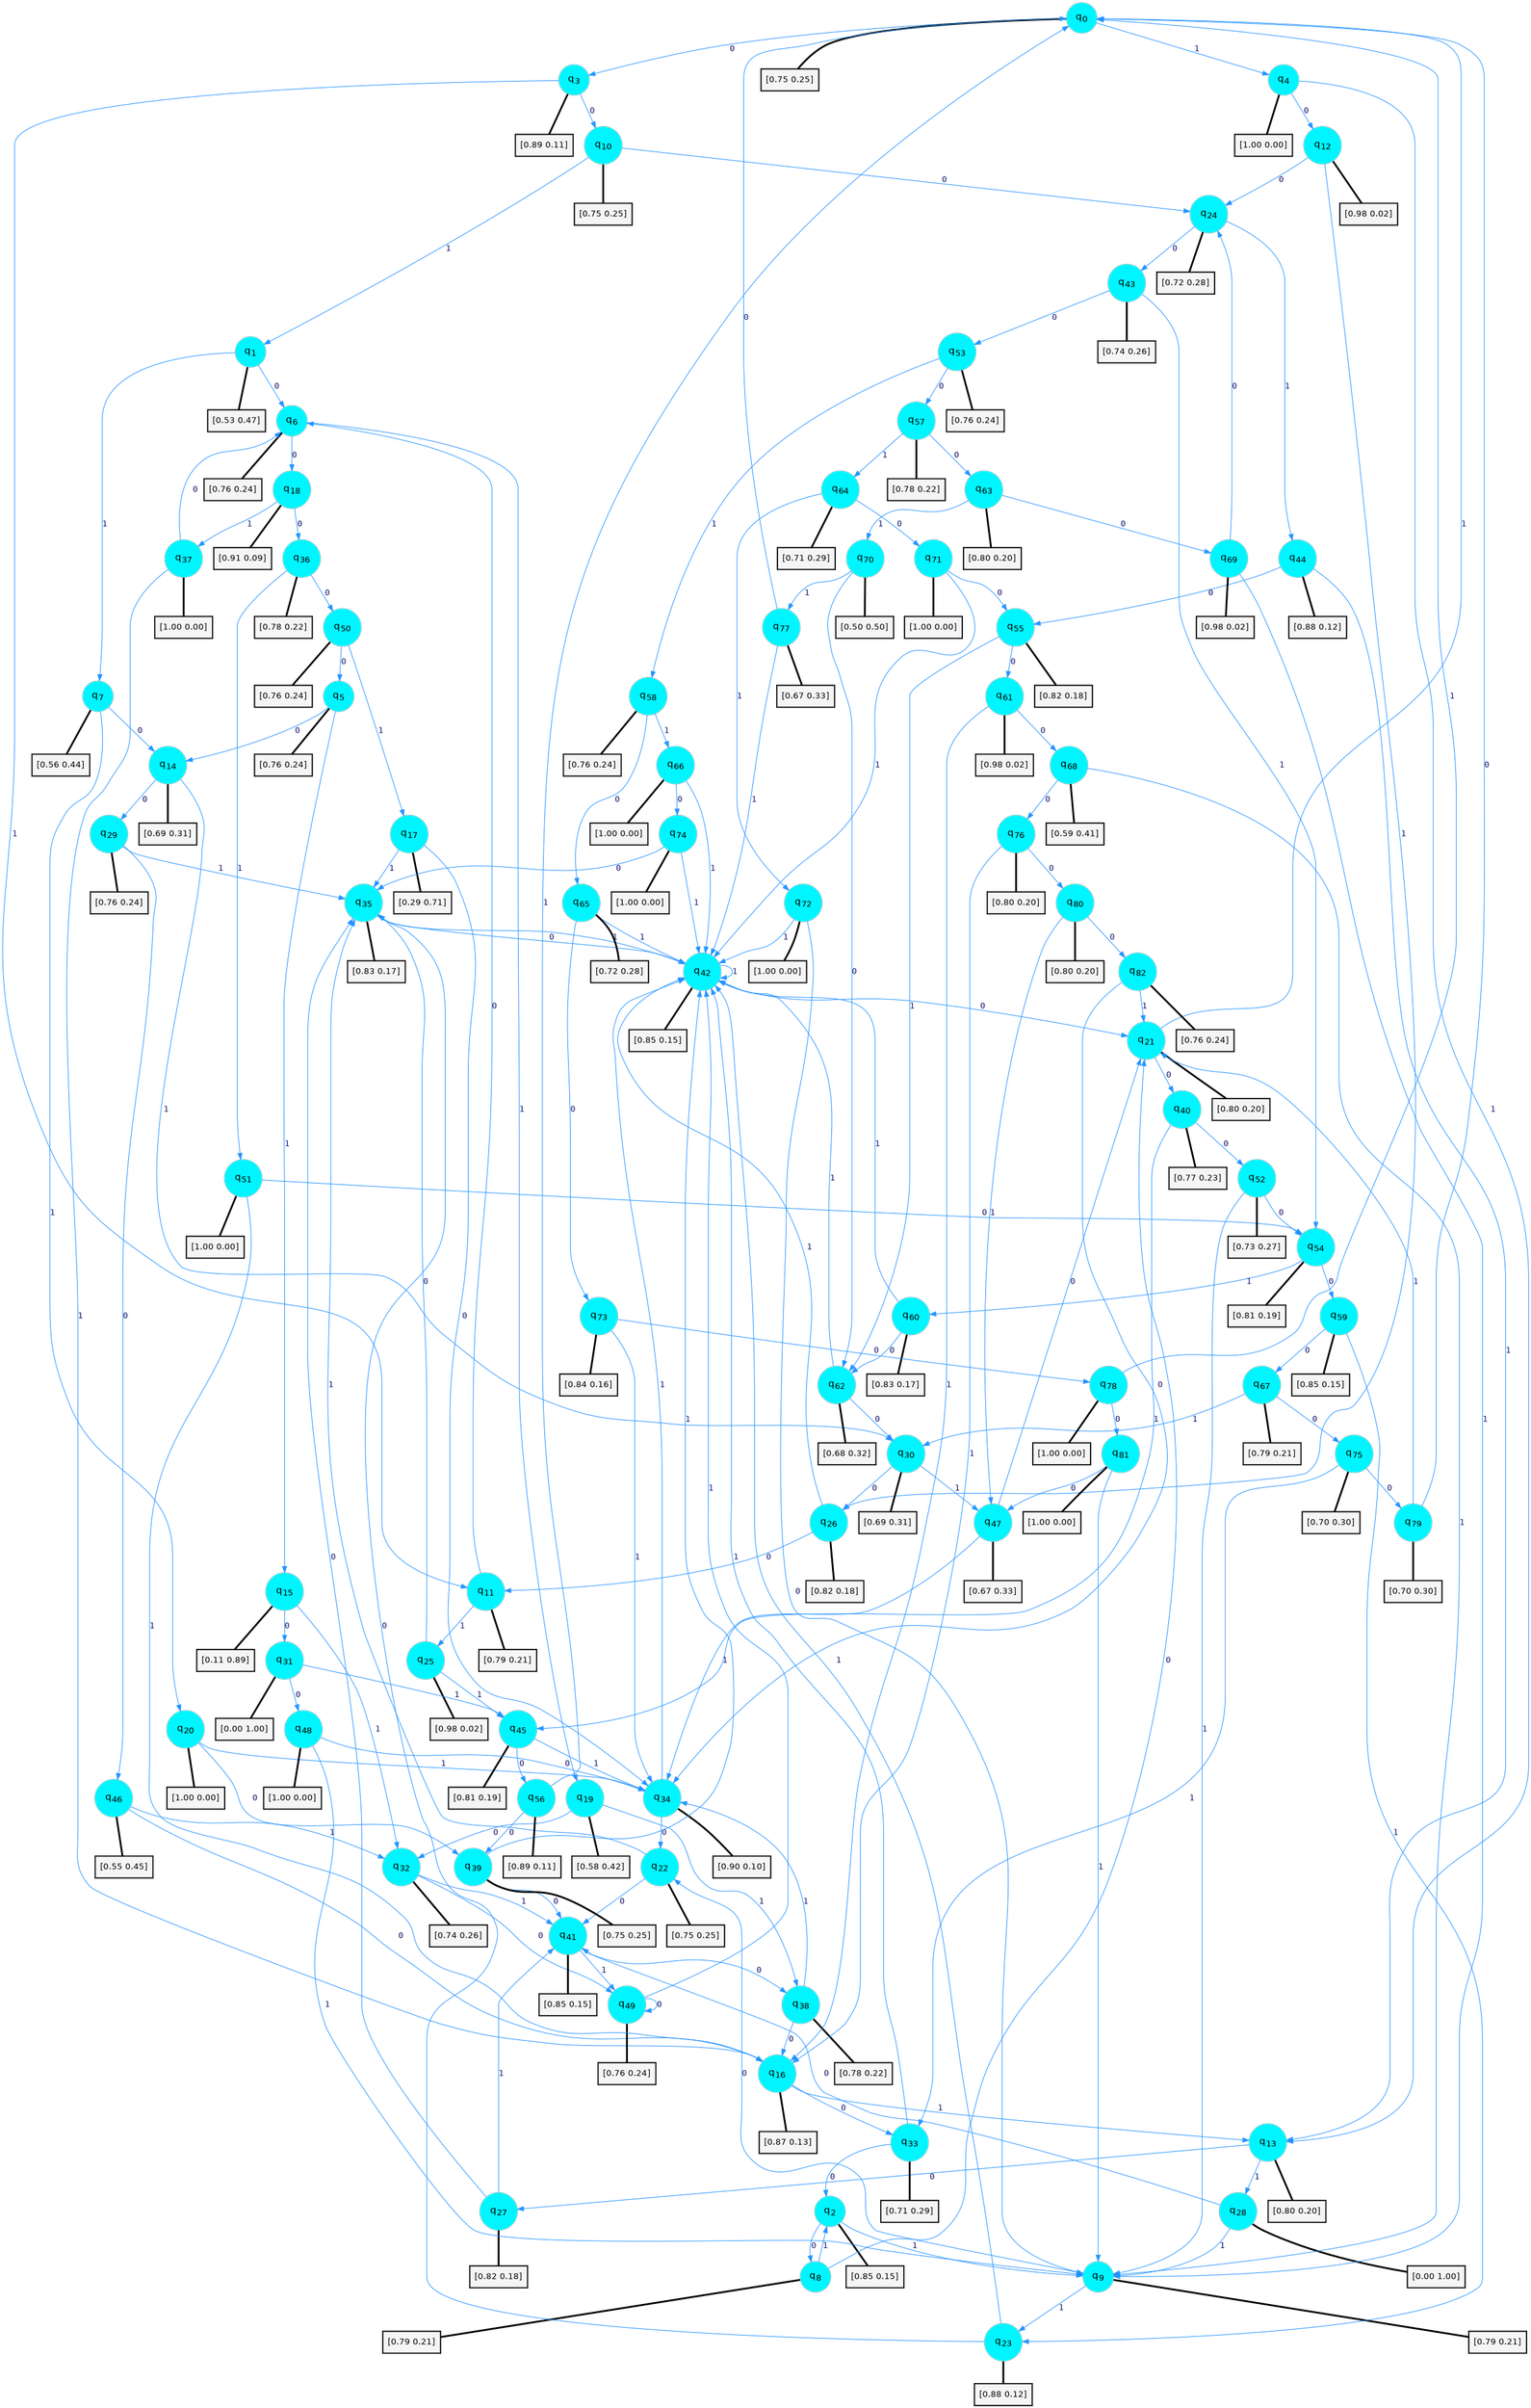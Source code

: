 digraph G {
graph [
bgcolor=transparent, dpi=300, rankdir=TD, size="40,25"];
node [
color=gray, fillcolor=turquoise1, fontcolor=black, fontname=Helvetica, fontsize=16, fontweight=bold, shape=circle, style=filled];
edge [
arrowsize=1, color=dodgerblue1, fontcolor=midnightblue, fontname=courier, fontweight=bold, penwidth=1, style=solid, weight=20];
0[label=<q<SUB>0</SUB>>];
1[label=<q<SUB>1</SUB>>];
2[label=<q<SUB>2</SUB>>];
3[label=<q<SUB>3</SUB>>];
4[label=<q<SUB>4</SUB>>];
5[label=<q<SUB>5</SUB>>];
6[label=<q<SUB>6</SUB>>];
7[label=<q<SUB>7</SUB>>];
8[label=<q<SUB>8</SUB>>];
9[label=<q<SUB>9</SUB>>];
10[label=<q<SUB>10</SUB>>];
11[label=<q<SUB>11</SUB>>];
12[label=<q<SUB>12</SUB>>];
13[label=<q<SUB>13</SUB>>];
14[label=<q<SUB>14</SUB>>];
15[label=<q<SUB>15</SUB>>];
16[label=<q<SUB>16</SUB>>];
17[label=<q<SUB>17</SUB>>];
18[label=<q<SUB>18</SUB>>];
19[label=<q<SUB>19</SUB>>];
20[label=<q<SUB>20</SUB>>];
21[label=<q<SUB>21</SUB>>];
22[label=<q<SUB>22</SUB>>];
23[label=<q<SUB>23</SUB>>];
24[label=<q<SUB>24</SUB>>];
25[label=<q<SUB>25</SUB>>];
26[label=<q<SUB>26</SUB>>];
27[label=<q<SUB>27</SUB>>];
28[label=<q<SUB>28</SUB>>];
29[label=<q<SUB>29</SUB>>];
30[label=<q<SUB>30</SUB>>];
31[label=<q<SUB>31</SUB>>];
32[label=<q<SUB>32</SUB>>];
33[label=<q<SUB>33</SUB>>];
34[label=<q<SUB>34</SUB>>];
35[label=<q<SUB>35</SUB>>];
36[label=<q<SUB>36</SUB>>];
37[label=<q<SUB>37</SUB>>];
38[label=<q<SUB>38</SUB>>];
39[label=<q<SUB>39</SUB>>];
40[label=<q<SUB>40</SUB>>];
41[label=<q<SUB>41</SUB>>];
42[label=<q<SUB>42</SUB>>];
43[label=<q<SUB>43</SUB>>];
44[label=<q<SUB>44</SUB>>];
45[label=<q<SUB>45</SUB>>];
46[label=<q<SUB>46</SUB>>];
47[label=<q<SUB>47</SUB>>];
48[label=<q<SUB>48</SUB>>];
49[label=<q<SUB>49</SUB>>];
50[label=<q<SUB>50</SUB>>];
51[label=<q<SUB>51</SUB>>];
52[label=<q<SUB>52</SUB>>];
53[label=<q<SUB>53</SUB>>];
54[label=<q<SUB>54</SUB>>];
55[label=<q<SUB>55</SUB>>];
56[label=<q<SUB>56</SUB>>];
57[label=<q<SUB>57</SUB>>];
58[label=<q<SUB>58</SUB>>];
59[label=<q<SUB>59</SUB>>];
60[label=<q<SUB>60</SUB>>];
61[label=<q<SUB>61</SUB>>];
62[label=<q<SUB>62</SUB>>];
63[label=<q<SUB>63</SUB>>];
64[label=<q<SUB>64</SUB>>];
65[label=<q<SUB>65</SUB>>];
66[label=<q<SUB>66</SUB>>];
67[label=<q<SUB>67</SUB>>];
68[label=<q<SUB>68</SUB>>];
69[label=<q<SUB>69</SUB>>];
70[label=<q<SUB>70</SUB>>];
71[label=<q<SUB>71</SUB>>];
72[label=<q<SUB>72</SUB>>];
73[label=<q<SUB>73</SUB>>];
74[label=<q<SUB>74</SUB>>];
75[label=<q<SUB>75</SUB>>];
76[label=<q<SUB>76</SUB>>];
77[label=<q<SUB>77</SUB>>];
78[label=<q<SUB>78</SUB>>];
79[label=<q<SUB>79</SUB>>];
80[label=<q<SUB>80</SUB>>];
81[label=<q<SUB>81</SUB>>];
82[label=<q<SUB>82</SUB>>];
83[label="[0.75 0.25]", shape=box,fontcolor=black, fontname=Helvetica, fontsize=14, penwidth=2, fillcolor=whitesmoke,color=black];
84[label="[0.53 0.47]", shape=box,fontcolor=black, fontname=Helvetica, fontsize=14, penwidth=2, fillcolor=whitesmoke,color=black];
85[label="[0.85 0.15]", shape=box,fontcolor=black, fontname=Helvetica, fontsize=14, penwidth=2, fillcolor=whitesmoke,color=black];
86[label="[0.89 0.11]", shape=box,fontcolor=black, fontname=Helvetica, fontsize=14, penwidth=2, fillcolor=whitesmoke,color=black];
87[label="[1.00 0.00]", shape=box,fontcolor=black, fontname=Helvetica, fontsize=14, penwidth=2, fillcolor=whitesmoke,color=black];
88[label="[0.76 0.24]", shape=box,fontcolor=black, fontname=Helvetica, fontsize=14, penwidth=2, fillcolor=whitesmoke,color=black];
89[label="[0.76 0.24]", shape=box,fontcolor=black, fontname=Helvetica, fontsize=14, penwidth=2, fillcolor=whitesmoke,color=black];
90[label="[0.56 0.44]", shape=box,fontcolor=black, fontname=Helvetica, fontsize=14, penwidth=2, fillcolor=whitesmoke,color=black];
91[label="[0.79 0.21]", shape=box,fontcolor=black, fontname=Helvetica, fontsize=14, penwidth=2, fillcolor=whitesmoke,color=black];
92[label="[0.79 0.21]", shape=box,fontcolor=black, fontname=Helvetica, fontsize=14, penwidth=2, fillcolor=whitesmoke,color=black];
93[label="[0.75 0.25]", shape=box,fontcolor=black, fontname=Helvetica, fontsize=14, penwidth=2, fillcolor=whitesmoke,color=black];
94[label="[0.79 0.21]", shape=box,fontcolor=black, fontname=Helvetica, fontsize=14, penwidth=2, fillcolor=whitesmoke,color=black];
95[label="[0.98 0.02]", shape=box,fontcolor=black, fontname=Helvetica, fontsize=14, penwidth=2, fillcolor=whitesmoke,color=black];
96[label="[0.80 0.20]", shape=box,fontcolor=black, fontname=Helvetica, fontsize=14, penwidth=2, fillcolor=whitesmoke,color=black];
97[label="[0.69 0.31]", shape=box,fontcolor=black, fontname=Helvetica, fontsize=14, penwidth=2, fillcolor=whitesmoke,color=black];
98[label="[0.11 0.89]", shape=box,fontcolor=black, fontname=Helvetica, fontsize=14, penwidth=2, fillcolor=whitesmoke,color=black];
99[label="[0.87 0.13]", shape=box,fontcolor=black, fontname=Helvetica, fontsize=14, penwidth=2, fillcolor=whitesmoke,color=black];
100[label="[0.29 0.71]", shape=box,fontcolor=black, fontname=Helvetica, fontsize=14, penwidth=2, fillcolor=whitesmoke,color=black];
101[label="[0.91 0.09]", shape=box,fontcolor=black, fontname=Helvetica, fontsize=14, penwidth=2, fillcolor=whitesmoke,color=black];
102[label="[0.58 0.42]", shape=box,fontcolor=black, fontname=Helvetica, fontsize=14, penwidth=2, fillcolor=whitesmoke,color=black];
103[label="[1.00 0.00]", shape=box,fontcolor=black, fontname=Helvetica, fontsize=14, penwidth=2, fillcolor=whitesmoke,color=black];
104[label="[0.80 0.20]", shape=box,fontcolor=black, fontname=Helvetica, fontsize=14, penwidth=2, fillcolor=whitesmoke,color=black];
105[label="[0.75 0.25]", shape=box,fontcolor=black, fontname=Helvetica, fontsize=14, penwidth=2, fillcolor=whitesmoke,color=black];
106[label="[0.88 0.12]", shape=box,fontcolor=black, fontname=Helvetica, fontsize=14, penwidth=2, fillcolor=whitesmoke,color=black];
107[label="[0.72 0.28]", shape=box,fontcolor=black, fontname=Helvetica, fontsize=14, penwidth=2, fillcolor=whitesmoke,color=black];
108[label="[0.98 0.02]", shape=box,fontcolor=black, fontname=Helvetica, fontsize=14, penwidth=2, fillcolor=whitesmoke,color=black];
109[label="[0.82 0.18]", shape=box,fontcolor=black, fontname=Helvetica, fontsize=14, penwidth=2, fillcolor=whitesmoke,color=black];
110[label="[0.82 0.18]", shape=box,fontcolor=black, fontname=Helvetica, fontsize=14, penwidth=2, fillcolor=whitesmoke,color=black];
111[label="[0.00 1.00]", shape=box,fontcolor=black, fontname=Helvetica, fontsize=14, penwidth=2, fillcolor=whitesmoke,color=black];
112[label="[0.76 0.24]", shape=box,fontcolor=black, fontname=Helvetica, fontsize=14, penwidth=2, fillcolor=whitesmoke,color=black];
113[label="[0.69 0.31]", shape=box,fontcolor=black, fontname=Helvetica, fontsize=14, penwidth=2, fillcolor=whitesmoke,color=black];
114[label="[0.00 1.00]", shape=box,fontcolor=black, fontname=Helvetica, fontsize=14, penwidth=2, fillcolor=whitesmoke,color=black];
115[label="[0.74 0.26]", shape=box,fontcolor=black, fontname=Helvetica, fontsize=14, penwidth=2, fillcolor=whitesmoke,color=black];
116[label="[0.71 0.29]", shape=box,fontcolor=black, fontname=Helvetica, fontsize=14, penwidth=2, fillcolor=whitesmoke,color=black];
117[label="[0.90 0.10]", shape=box,fontcolor=black, fontname=Helvetica, fontsize=14, penwidth=2, fillcolor=whitesmoke,color=black];
118[label="[0.83 0.17]", shape=box,fontcolor=black, fontname=Helvetica, fontsize=14, penwidth=2, fillcolor=whitesmoke,color=black];
119[label="[0.78 0.22]", shape=box,fontcolor=black, fontname=Helvetica, fontsize=14, penwidth=2, fillcolor=whitesmoke,color=black];
120[label="[1.00 0.00]", shape=box,fontcolor=black, fontname=Helvetica, fontsize=14, penwidth=2, fillcolor=whitesmoke,color=black];
121[label="[0.78 0.22]", shape=box,fontcolor=black, fontname=Helvetica, fontsize=14, penwidth=2, fillcolor=whitesmoke,color=black];
122[label="[0.75 0.25]", shape=box,fontcolor=black, fontname=Helvetica, fontsize=14, penwidth=2, fillcolor=whitesmoke,color=black];
123[label="[0.77 0.23]", shape=box,fontcolor=black, fontname=Helvetica, fontsize=14, penwidth=2, fillcolor=whitesmoke,color=black];
124[label="[0.85 0.15]", shape=box,fontcolor=black, fontname=Helvetica, fontsize=14, penwidth=2, fillcolor=whitesmoke,color=black];
125[label="[0.85 0.15]", shape=box,fontcolor=black, fontname=Helvetica, fontsize=14, penwidth=2, fillcolor=whitesmoke,color=black];
126[label="[0.74 0.26]", shape=box,fontcolor=black, fontname=Helvetica, fontsize=14, penwidth=2, fillcolor=whitesmoke,color=black];
127[label="[0.88 0.12]", shape=box,fontcolor=black, fontname=Helvetica, fontsize=14, penwidth=2, fillcolor=whitesmoke,color=black];
128[label="[0.81 0.19]", shape=box,fontcolor=black, fontname=Helvetica, fontsize=14, penwidth=2, fillcolor=whitesmoke,color=black];
129[label="[0.55 0.45]", shape=box,fontcolor=black, fontname=Helvetica, fontsize=14, penwidth=2, fillcolor=whitesmoke,color=black];
130[label="[0.67 0.33]", shape=box,fontcolor=black, fontname=Helvetica, fontsize=14, penwidth=2, fillcolor=whitesmoke,color=black];
131[label="[1.00 0.00]", shape=box,fontcolor=black, fontname=Helvetica, fontsize=14, penwidth=2, fillcolor=whitesmoke,color=black];
132[label="[0.76 0.24]", shape=box,fontcolor=black, fontname=Helvetica, fontsize=14, penwidth=2, fillcolor=whitesmoke,color=black];
133[label="[0.76 0.24]", shape=box,fontcolor=black, fontname=Helvetica, fontsize=14, penwidth=2, fillcolor=whitesmoke,color=black];
134[label="[1.00 0.00]", shape=box,fontcolor=black, fontname=Helvetica, fontsize=14, penwidth=2, fillcolor=whitesmoke,color=black];
135[label="[0.73 0.27]", shape=box,fontcolor=black, fontname=Helvetica, fontsize=14, penwidth=2, fillcolor=whitesmoke,color=black];
136[label="[0.76 0.24]", shape=box,fontcolor=black, fontname=Helvetica, fontsize=14, penwidth=2, fillcolor=whitesmoke,color=black];
137[label="[0.81 0.19]", shape=box,fontcolor=black, fontname=Helvetica, fontsize=14, penwidth=2, fillcolor=whitesmoke,color=black];
138[label="[0.82 0.18]", shape=box,fontcolor=black, fontname=Helvetica, fontsize=14, penwidth=2, fillcolor=whitesmoke,color=black];
139[label="[0.89 0.11]", shape=box,fontcolor=black, fontname=Helvetica, fontsize=14, penwidth=2, fillcolor=whitesmoke,color=black];
140[label="[0.78 0.22]", shape=box,fontcolor=black, fontname=Helvetica, fontsize=14, penwidth=2, fillcolor=whitesmoke,color=black];
141[label="[0.76 0.24]", shape=box,fontcolor=black, fontname=Helvetica, fontsize=14, penwidth=2, fillcolor=whitesmoke,color=black];
142[label="[0.85 0.15]", shape=box,fontcolor=black, fontname=Helvetica, fontsize=14, penwidth=2, fillcolor=whitesmoke,color=black];
143[label="[0.83 0.17]", shape=box,fontcolor=black, fontname=Helvetica, fontsize=14, penwidth=2, fillcolor=whitesmoke,color=black];
144[label="[0.98 0.02]", shape=box,fontcolor=black, fontname=Helvetica, fontsize=14, penwidth=2, fillcolor=whitesmoke,color=black];
145[label="[0.68 0.32]", shape=box,fontcolor=black, fontname=Helvetica, fontsize=14, penwidth=2, fillcolor=whitesmoke,color=black];
146[label="[0.80 0.20]", shape=box,fontcolor=black, fontname=Helvetica, fontsize=14, penwidth=2, fillcolor=whitesmoke,color=black];
147[label="[0.71 0.29]", shape=box,fontcolor=black, fontname=Helvetica, fontsize=14, penwidth=2, fillcolor=whitesmoke,color=black];
148[label="[0.72 0.28]", shape=box,fontcolor=black, fontname=Helvetica, fontsize=14, penwidth=2, fillcolor=whitesmoke,color=black];
149[label="[1.00 0.00]", shape=box,fontcolor=black, fontname=Helvetica, fontsize=14, penwidth=2, fillcolor=whitesmoke,color=black];
150[label="[0.79 0.21]", shape=box,fontcolor=black, fontname=Helvetica, fontsize=14, penwidth=2, fillcolor=whitesmoke,color=black];
151[label="[0.59 0.41]", shape=box,fontcolor=black, fontname=Helvetica, fontsize=14, penwidth=2, fillcolor=whitesmoke,color=black];
152[label="[0.98 0.02]", shape=box,fontcolor=black, fontname=Helvetica, fontsize=14, penwidth=2, fillcolor=whitesmoke,color=black];
153[label="[0.50 0.50]", shape=box,fontcolor=black, fontname=Helvetica, fontsize=14, penwidth=2, fillcolor=whitesmoke,color=black];
154[label="[1.00 0.00]", shape=box,fontcolor=black, fontname=Helvetica, fontsize=14, penwidth=2, fillcolor=whitesmoke,color=black];
155[label="[1.00 0.00]", shape=box,fontcolor=black, fontname=Helvetica, fontsize=14, penwidth=2, fillcolor=whitesmoke,color=black];
156[label="[0.84 0.16]", shape=box,fontcolor=black, fontname=Helvetica, fontsize=14, penwidth=2, fillcolor=whitesmoke,color=black];
157[label="[1.00 0.00]", shape=box,fontcolor=black, fontname=Helvetica, fontsize=14, penwidth=2, fillcolor=whitesmoke,color=black];
158[label="[0.70 0.30]", shape=box,fontcolor=black, fontname=Helvetica, fontsize=14, penwidth=2, fillcolor=whitesmoke,color=black];
159[label="[0.80 0.20]", shape=box,fontcolor=black, fontname=Helvetica, fontsize=14, penwidth=2, fillcolor=whitesmoke,color=black];
160[label="[0.67 0.33]", shape=box,fontcolor=black, fontname=Helvetica, fontsize=14, penwidth=2, fillcolor=whitesmoke,color=black];
161[label="[1.00 0.00]", shape=box,fontcolor=black, fontname=Helvetica, fontsize=14, penwidth=2, fillcolor=whitesmoke,color=black];
162[label="[0.70 0.30]", shape=box,fontcolor=black, fontname=Helvetica, fontsize=14, penwidth=2, fillcolor=whitesmoke,color=black];
163[label="[0.80 0.20]", shape=box,fontcolor=black, fontname=Helvetica, fontsize=14, penwidth=2, fillcolor=whitesmoke,color=black];
164[label="[1.00 0.00]", shape=box,fontcolor=black, fontname=Helvetica, fontsize=14, penwidth=2, fillcolor=whitesmoke,color=black];
165[label="[0.76 0.24]", shape=box,fontcolor=black, fontname=Helvetica, fontsize=14, penwidth=2, fillcolor=whitesmoke,color=black];
0->3 [label=0];
0->4 [label=1];
0->83 [arrowhead=none, penwidth=3,color=black];
1->6 [label=0];
1->7 [label=1];
1->84 [arrowhead=none, penwidth=3,color=black];
2->8 [label=0];
2->9 [label=1];
2->85 [arrowhead=none, penwidth=3,color=black];
3->10 [label=0];
3->11 [label=1];
3->86 [arrowhead=none, penwidth=3,color=black];
4->12 [label=0];
4->13 [label=1];
4->87 [arrowhead=none, penwidth=3,color=black];
5->14 [label=0];
5->15 [label=1];
5->88 [arrowhead=none, penwidth=3,color=black];
6->18 [label=0];
6->19 [label=1];
6->89 [arrowhead=none, penwidth=3,color=black];
7->14 [label=0];
7->20 [label=1];
7->90 [arrowhead=none, penwidth=3,color=black];
8->21 [label=0];
8->2 [label=1];
8->91 [arrowhead=none, penwidth=3,color=black];
9->22 [label=0];
9->23 [label=1];
9->92 [arrowhead=none, penwidth=3,color=black];
10->24 [label=0];
10->1 [label=1];
10->93 [arrowhead=none, penwidth=3,color=black];
11->6 [label=0];
11->25 [label=1];
11->94 [arrowhead=none, penwidth=3,color=black];
12->24 [label=0];
12->26 [label=1];
12->95 [arrowhead=none, penwidth=3,color=black];
13->27 [label=0];
13->28 [label=1];
13->96 [arrowhead=none, penwidth=3,color=black];
14->29 [label=0];
14->30 [label=1];
14->97 [arrowhead=none, penwidth=3,color=black];
15->31 [label=0];
15->32 [label=1];
15->98 [arrowhead=none, penwidth=3,color=black];
16->33 [label=0];
16->13 [label=1];
16->99 [arrowhead=none, penwidth=3,color=black];
17->34 [label=0];
17->35 [label=1];
17->100 [arrowhead=none, penwidth=3,color=black];
18->36 [label=0];
18->37 [label=1];
18->101 [arrowhead=none, penwidth=3,color=black];
19->32 [label=0];
19->38 [label=1];
19->102 [arrowhead=none, penwidth=3,color=black];
20->39 [label=0];
20->34 [label=1];
20->103 [arrowhead=none, penwidth=3,color=black];
21->40 [label=0];
21->0 [label=1];
21->104 [arrowhead=none, penwidth=3,color=black];
22->41 [label=0];
22->35 [label=1];
22->105 [arrowhead=none, penwidth=3,color=black];
23->35 [label=0];
23->42 [label=1];
23->106 [arrowhead=none, penwidth=3,color=black];
24->43 [label=0];
24->44 [label=1];
24->107 [arrowhead=none, penwidth=3,color=black];
25->35 [label=0];
25->45 [label=1];
25->108 [arrowhead=none, penwidth=3,color=black];
26->11 [label=0];
26->42 [label=1];
26->109 [arrowhead=none, penwidth=3,color=black];
27->35 [label=0];
27->41 [label=1];
27->110 [arrowhead=none, penwidth=3,color=black];
28->41 [label=0];
28->9 [label=1];
28->111 [arrowhead=none, penwidth=3,color=black];
29->46 [label=0];
29->35 [label=1];
29->112 [arrowhead=none, penwidth=3,color=black];
30->26 [label=0];
30->47 [label=1];
30->113 [arrowhead=none, penwidth=3,color=black];
31->48 [label=0];
31->45 [label=1];
31->114 [arrowhead=none, penwidth=3,color=black];
32->49 [label=0];
32->41 [label=1];
32->115 [arrowhead=none, penwidth=3,color=black];
33->2 [label=0];
33->42 [label=1];
33->116 [arrowhead=none, penwidth=3,color=black];
34->22 [label=0];
34->42 [label=1];
34->117 [arrowhead=none, penwidth=3,color=black];
35->42 [label=0];
35->42 [label=1];
35->118 [arrowhead=none, penwidth=3,color=black];
36->50 [label=0];
36->51 [label=1];
36->119 [arrowhead=none, penwidth=3,color=black];
37->6 [label=0];
37->16 [label=1];
37->120 [arrowhead=none, penwidth=3,color=black];
38->16 [label=0];
38->34 [label=1];
38->121 [arrowhead=none, penwidth=3,color=black];
39->41 [label=0];
39->42 [label=1];
39->122 [arrowhead=none, penwidth=3,color=black];
40->52 [label=0];
40->45 [label=1];
40->123 [arrowhead=none, penwidth=3,color=black];
41->38 [label=0];
41->49 [label=1];
41->124 [arrowhead=none, penwidth=3,color=black];
42->21 [label=0];
42->42 [label=1];
42->125 [arrowhead=none, penwidth=3,color=black];
43->53 [label=0];
43->54 [label=1];
43->126 [arrowhead=none, penwidth=3,color=black];
44->55 [label=0];
44->13 [label=1];
44->127 [arrowhead=none, penwidth=3,color=black];
45->56 [label=0];
45->34 [label=1];
45->128 [arrowhead=none, penwidth=3,color=black];
46->16 [label=0];
46->32 [label=1];
46->129 [arrowhead=none, penwidth=3,color=black];
47->21 [label=0];
47->34 [label=1];
47->130 [arrowhead=none, penwidth=3,color=black];
48->34 [label=0];
48->9 [label=1];
48->131 [arrowhead=none, penwidth=3,color=black];
49->49 [label=0];
49->42 [label=1];
49->132 [arrowhead=none, penwidth=3,color=black];
50->5 [label=0];
50->17 [label=1];
50->133 [arrowhead=none, penwidth=3,color=black];
51->54 [label=0];
51->16 [label=1];
51->134 [arrowhead=none, penwidth=3,color=black];
52->54 [label=0];
52->9 [label=1];
52->135 [arrowhead=none, penwidth=3,color=black];
53->57 [label=0];
53->58 [label=1];
53->136 [arrowhead=none, penwidth=3,color=black];
54->59 [label=0];
54->60 [label=1];
54->137 [arrowhead=none, penwidth=3,color=black];
55->61 [label=0];
55->62 [label=1];
55->138 [arrowhead=none, penwidth=3,color=black];
56->39 [label=0];
56->0 [label=1];
56->139 [arrowhead=none, penwidth=3,color=black];
57->63 [label=0];
57->64 [label=1];
57->140 [arrowhead=none, penwidth=3,color=black];
58->65 [label=0];
58->66 [label=1];
58->141 [arrowhead=none, penwidth=3,color=black];
59->67 [label=0];
59->23 [label=1];
59->142 [arrowhead=none, penwidth=3,color=black];
60->62 [label=0];
60->42 [label=1];
60->143 [arrowhead=none, penwidth=3,color=black];
61->68 [label=0];
61->16 [label=1];
61->144 [arrowhead=none, penwidth=3,color=black];
62->30 [label=0];
62->42 [label=1];
62->145 [arrowhead=none, penwidth=3,color=black];
63->69 [label=0];
63->70 [label=1];
63->146 [arrowhead=none, penwidth=3,color=black];
64->71 [label=0];
64->72 [label=1];
64->147 [arrowhead=none, penwidth=3,color=black];
65->73 [label=0];
65->42 [label=1];
65->148 [arrowhead=none, penwidth=3,color=black];
66->74 [label=0];
66->42 [label=1];
66->149 [arrowhead=none, penwidth=3,color=black];
67->75 [label=0];
67->30 [label=1];
67->150 [arrowhead=none, penwidth=3,color=black];
68->76 [label=0];
68->9 [label=1];
68->151 [arrowhead=none, penwidth=3,color=black];
69->24 [label=0];
69->9 [label=1];
69->152 [arrowhead=none, penwidth=3,color=black];
70->62 [label=0];
70->77 [label=1];
70->153 [arrowhead=none, penwidth=3,color=black];
71->55 [label=0];
71->42 [label=1];
71->154 [arrowhead=none, penwidth=3,color=black];
72->9 [label=0];
72->42 [label=1];
72->155 [arrowhead=none, penwidth=3,color=black];
73->78 [label=0];
73->34 [label=1];
73->156 [arrowhead=none, penwidth=3,color=black];
74->35 [label=0];
74->42 [label=1];
74->157 [arrowhead=none, penwidth=3,color=black];
75->79 [label=0];
75->33 [label=1];
75->158 [arrowhead=none, penwidth=3,color=black];
76->80 [label=0];
76->16 [label=1];
76->159 [arrowhead=none, penwidth=3,color=black];
77->0 [label=0];
77->42 [label=1];
77->160 [arrowhead=none, penwidth=3,color=black];
78->81 [label=0];
78->0 [label=1];
78->161 [arrowhead=none, penwidth=3,color=black];
79->0 [label=0];
79->21 [label=1];
79->162 [arrowhead=none, penwidth=3,color=black];
80->82 [label=0];
80->47 [label=1];
80->163 [arrowhead=none, penwidth=3,color=black];
81->47 [label=0];
81->9 [label=1];
81->164 [arrowhead=none, penwidth=3,color=black];
82->34 [label=0];
82->21 [label=1];
82->165 [arrowhead=none, penwidth=3,color=black];
}
